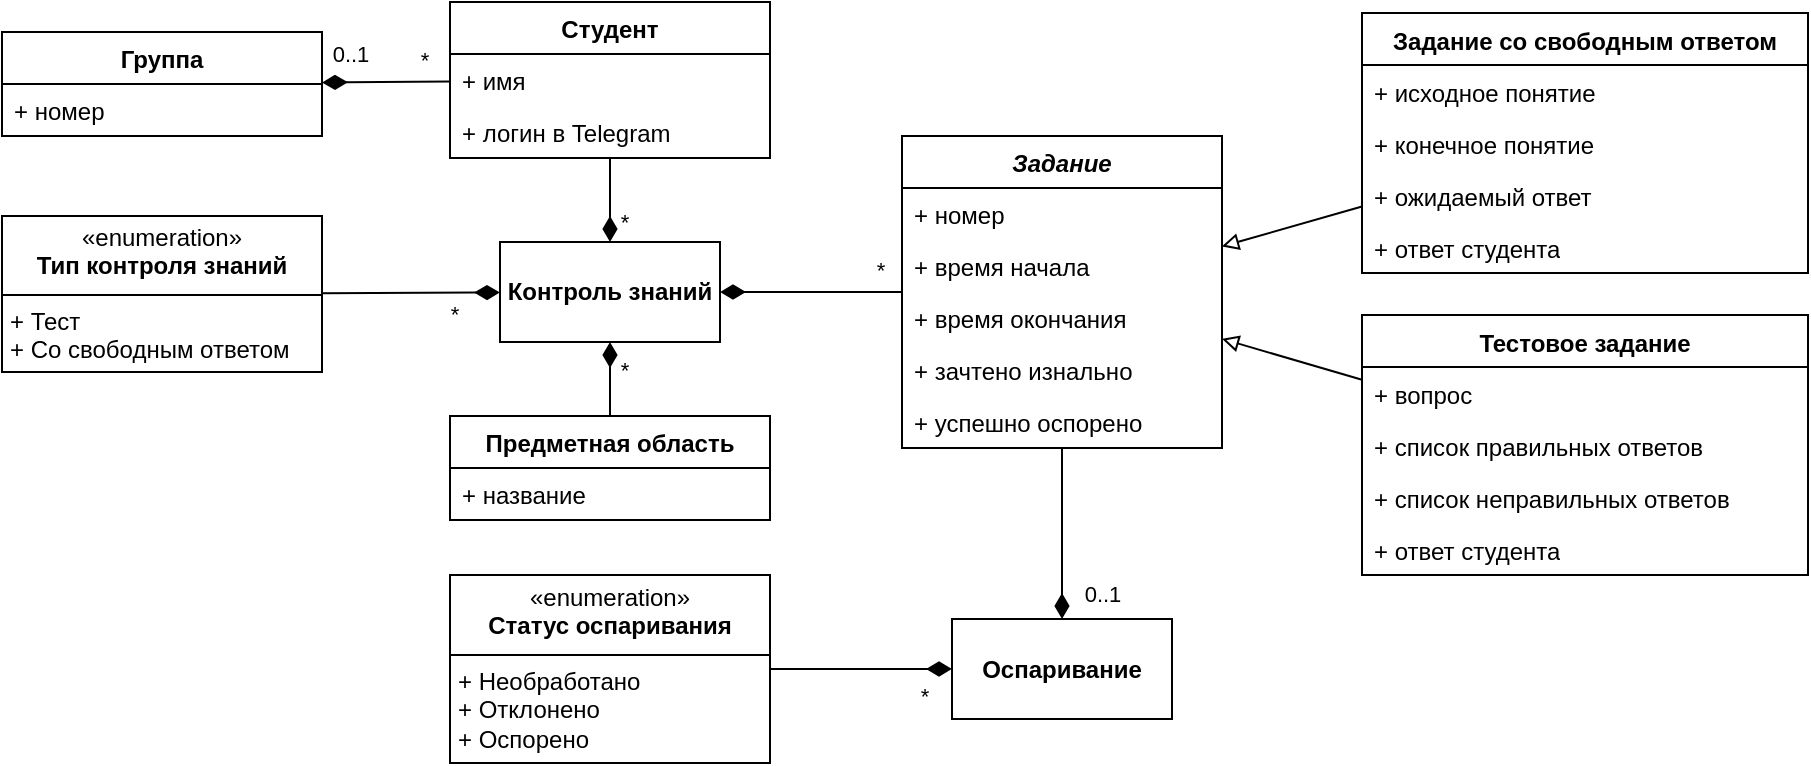 <mxfile version="26.1.1">
  <diagram name="Страница — 1" id="KjR54cfUh2h--IEu27Yo">
    <mxGraphModel dx="1407" dy="570" grid="1" gridSize="10" guides="1" tooltips="1" connect="1" arrows="1" fold="1" page="1" pageScale="1" pageWidth="827" pageHeight="1169" math="0" shadow="0">
      <root>
        <mxCell id="0" />
        <mxCell id="1" parent="0" />
        <mxCell id="Y5O7ZuF1NY75remDHEEP-1" value="Студент" style="swimlane;fontStyle=1;align=center;verticalAlign=top;childLayout=stackLayout;horizontal=1;startSize=26;horizontalStack=0;resizeParent=1;resizeParentMax=0;resizeLast=0;collapsible=1;marginBottom=0;whiteSpace=wrap;html=1;" parent="1" vertex="1">
          <mxGeometry x="334" y="393" width="160" height="78" as="geometry" />
        </mxCell>
        <mxCell id="Y5O7ZuF1NY75remDHEEP-2" value="+ имя" style="text;strokeColor=none;fillColor=none;align=left;verticalAlign=top;spacingLeft=4;spacingRight=4;overflow=hidden;rotatable=0;points=[[0,0.5],[1,0.5]];portConstraint=eastwest;whiteSpace=wrap;html=1;" parent="Y5O7ZuF1NY75remDHEEP-1" vertex="1">
          <mxGeometry y="26" width="160" height="26" as="geometry" />
        </mxCell>
        <mxCell id="Y5O7ZuF1NY75remDHEEP-6" value="+ логин в Telegram" style="text;strokeColor=none;fillColor=none;align=left;verticalAlign=top;spacingLeft=4;spacingRight=4;overflow=hidden;rotatable=0;points=[[0,0.5],[1,0.5]];portConstraint=eastwest;whiteSpace=wrap;html=1;" parent="Y5O7ZuF1NY75remDHEEP-1" vertex="1">
          <mxGeometry y="52" width="160" height="26" as="geometry" />
        </mxCell>
        <mxCell id="Y5O7ZuF1NY75remDHEEP-7" value="Группа" style="swimlane;fontStyle=1;align=center;verticalAlign=top;childLayout=stackLayout;horizontal=1;startSize=26;horizontalStack=0;resizeParent=1;resizeParentMax=0;resizeLast=0;collapsible=1;marginBottom=0;whiteSpace=wrap;html=1;" parent="1" vertex="1">
          <mxGeometry x="110" y="408" width="160" height="52" as="geometry" />
        </mxCell>
        <mxCell id="Y5O7ZuF1NY75remDHEEP-8" value="+ номер" style="text;strokeColor=none;fillColor=none;align=left;verticalAlign=top;spacingLeft=4;spacingRight=4;overflow=hidden;rotatable=0;points=[[0,0.5],[1,0.5]];portConstraint=eastwest;whiteSpace=wrap;html=1;" parent="Y5O7ZuF1NY75remDHEEP-7" vertex="1">
          <mxGeometry y="26" width="160" height="26" as="geometry" />
        </mxCell>
        <mxCell id="Y5O7ZuF1NY75remDHEEP-10" value="" style="endArrow=diamondThin;endFill=1;endSize=10;html=1;rounded=0;" parent="1" source="Y5O7ZuF1NY75remDHEEP-1" target="Y5O7ZuF1NY75remDHEEP-7" edge="1">
          <mxGeometry width="160" relative="1" as="geometry">
            <mxPoint x="450" y="490" as="sourcePoint" />
            <mxPoint x="610" y="490" as="targetPoint" />
          </mxGeometry>
        </mxCell>
        <mxCell id="Y5O7ZuF1NY75remDHEEP-11" value="0..1" style="edgeLabel;html=1;align=center;verticalAlign=middle;resizable=0;points=[];" parent="Y5O7ZuF1NY75remDHEEP-10" vertex="1" connectable="0">
          <mxGeometry x="-0.845" y="1" relative="1" as="geometry">
            <mxPoint x="-45" y="-15" as="offset" />
          </mxGeometry>
        </mxCell>
        <mxCell id="Y5O7ZuF1NY75remDHEEP-12" value="*" style="edgeLabel;html=1;align=center;verticalAlign=middle;resizable=0;points=[];" parent="Y5O7ZuF1NY75remDHEEP-10" vertex="1" connectable="0">
          <mxGeometry x="0.699" y="-1" relative="1" as="geometry">
            <mxPoint x="41" y="-10" as="offset" />
          </mxGeometry>
        </mxCell>
        <mxCell id="Y5O7ZuF1NY75remDHEEP-16" value="" style="endArrow=diamondThin;endFill=1;endSize=10;html=1;rounded=0;" parent="1" source="Y5O7ZuF1NY75remDHEEP-1" target="wnISGloHh-4gImW_wK-5-1" edge="1">
          <mxGeometry width="160" relative="1" as="geometry">
            <mxPoint x="500" y="429" as="sourcePoint" />
            <mxPoint x="414" y="512" as="targetPoint" />
          </mxGeometry>
        </mxCell>
        <mxCell id="36b95QFSxjrO5mWzAh7E-31" value="*" style="edgeLabel;html=1;align=center;verticalAlign=middle;resizable=0;points=[];" parent="Y5O7ZuF1NY75remDHEEP-16" vertex="1" connectable="0">
          <mxGeometry x="0.295" y="-1" relative="1" as="geometry">
            <mxPoint x="8" y="5" as="offset" />
          </mxGeometry>
        </mxCell>
        <mxCell id="Y5O7ZuF1NY75remDHEEP-20" value="Предметная область" style="swimlane;fontStyle=1;align=center;verticalAlign=top;childLayout=stackLayout;horizontal=1;startSize=26;horizontalStack=0;resizeParent=1;resizeParentMax=0;resizeLast=0;collapsible=1;marginBottom=0;whiteSpace=wrap;html=1;" parent="1" vertex="1">
          <mxGeometry x="334" y="600" width="160" height="52" as="geometry" />
        </mxCell>
        <mxCell id="Y5O7ZuF1NY75remDHEEP-21" value="+ название" style="text;strokeColor=none;fillColor=none;align=left;verticalAlign=top;spacingLeft=4;spacingRight=4;overflow=hidden;rotatable=0;points=[[0,0.5],[1,0.5]];portConstraint=eastwest;whiteSpace=wrap;html=1;" parent="Y5O7ZuF1NY75remDHEEP-20" vertex="1">
          <mxGeometry y="26" width="160" height="26" as="geometry" />
        </mxCell>
        <mxCell id="Y5O7ZuF1NY75remDHEEP-22" value="" style="endArrow=diamondThin;endFill=1;endSize=10;html=1;rounded=0;" parent="1" source="Y5O7ZuF1NY75remDHEEP-20" target="wnISGloHh-4gImW_wK-5-1" edge="1">
          <mxGeometry width="160" relative="1" as="geometry">
            <mxPoint x="420" y="468" as="sourcePoint" />
            <mxPoint x="414" y="564" as="targetPoint" />
          </mxGeometry>
        </mxCell>
        <mxCell id="Y5O7ZuF1NY75remDHEEP-24" value="*" style="edgeLabel;html=1;align=center;verticalAlign=middle;resizable=0;points=[];" parent="Y5O7ZuF1NY75remDHEEP-22" vertex="1" connectable="0">
          <mxGeometry x="0.147" relative="1" as="geometry">
            <mxPoint x="7" y="-2" as="offset" />
          </mxGeometry>
        </mxCell>
        <mxCell id="Y5O7ZuF1NY75remDHEEP-34" value="&lt;i&gt;Задание&lt;/i&gt;" style="swimlane;fontStyle=1;align=center;verticalAlign=top;childLayout=stackLayout;horizontal=1;startSize=26;horizontalStack=0;resizeParent=1;resizeParentMax=0;resizeLast=0;collapsible=1;marginBottom=0;whiteSpace=wrap;html=1;" parent="1" vertex="1">
          <mxGeometry x="560" y="460" width="160" height="156" as="geometry" />
        </mxCell>
        <mxCell id="Y5O7ZuF1NY75remDHEEP-35" value="+ номер" style="text;strokeColor=none;fillColor=none;align=left;verticalAlign=top;spacingLeft=4;spacingRight=4;overflow=hidden;rotatable=0;points=[[0,0.5],[1,0.5]];portConstraint=eastwest;whiteSpace=wrap;html=1;" parent="Y5O7ZuF1NY75remDHEEP-34" vertex="1">
          <mxGeometry y="26" width="160" height="26" as="geometry" />
        </mxCell>
        <mxCell id="Y5O7ZuF1NY75remDHEEP-38" value="+ время начала" style="text;strokeColor=none;fillColor=none;align=left;verticalAlign=top;spacingLeft=4;spacingRight=4;overflow=hidden;rotatable=0;points=[[0,0.5],[1,0.5]];portConstraint=eastwest;whiteSpace=wrap;html=1;" parent="Y5O7ZuF1NY75remDHEEP-34" vertex="1">
          <mxGeometry y="52" width="160" height="26" as="geometry" />
        </mxCell>
        <mxCell id="Y5O7ZuF1NY75remDHEEP-44" value="+ время окончания" style="text;strokeColor=none;fillColor=none;align=left;verticalAlign=top;spacingLeft=4;spacingRight=4;overflow=hidden;rotatable=0;points=[[0,0.5],[1,0.5]];portConstraint=eastwest;whiteSpace=wrap;html=1;" parent="Y5O7ZuF1NY75remDHEEP-34" vertex="1">
          <mxGeometry y="78" width="160" height="26" as="geometry" />
        </mxCell>
        <mxCell id="Y5O7ZuF1NY75remDHEEP-43" value="+ зачтено изнально" style="text;strokeColor=none;fillColor=none;align=left;verticalAlign=top;spacingLeft=4;spacingRight=4;overflow=hidden;rotatable=0;points=[[0,0.5],[1,0.5]];portConstraint=eastwest;whiteSpace=wrap;html=1;" parent="Y5O7ZuF1NY75remDHEEP-34" vertex="1">
          <mxGeometry y="104" width="160" height="26" as="geometry" />
        </mxCell>
        <mxCell id="36b95QFSxjrO5mWzAh7E-32" value="+ успешно оспорено" style="text;strokeColor=none;fillColor=none;align=left;verticalAlign=top;spacingLeft=4;spacingRight=4;overflow=hidden;rotatable=0;points=[[0,0.5],[1,0.5]];portConstraint=eastwest;whiteSpace=wrap;html=1;" parent="Y5O7ZuF1NY75remDHEEP-34" vertex="1">
          <mxGeometry y="130" width="160" height="26" as="geometry" />
        </mxCell>
        <mxCell id="Y5O7ZuF1NY75remDHEEP-46" value="&lt;b&gt;Оспаривание&lt;/b&gt;" style="html=1;whiteSpace=wrap;" parent="1" vertex="1">
          <mxGeometry x="585" y="701.5" width="110" height="50" as="geometry" />
        </mxCell>
        <mxCell id="Y5O7ZuF1NY75remDHEEP-47" value="" style="endArrow=diamondThin;endFill=1;endSize=10;html=1;rounded=0;" parent="1" source="Y5O7ZuF1NY75remDHEEP-34" target="Y5O7ZuF1NY75remDHEEP-46" edge="1">
          <mxGeometry width="160" relative="1" as="geometry">
            <mxPoint x="220" y="429" as="sourcePoint" />
            <mxPoint x="300" y="429" as="targetPoint" />
          </mxGeometry>
        </mxCell>
        <mxCell id="36b95QFSxjrO5mWzAh7E-33" value="0..1" style="edgeLabel;html=1;align=center;verticalAlign=middle;resizable=0;points=[];" parent="Y5O7ZuF1NY75remDHEEP-47" vertex="1" connectable="0">
          <mxGeometry x="0.7" y="2" relative="1" as="geometry">
            <mxPoint x="18" as="offset" />
          </mxGeometry>
        </mxCell>
        <mxCell id="Y5O7ZuF1NY75remDHEEP-50" value="&lt;p style=&quot;margin:0px;margin-top:4px;text-align:center;&quot;&gt;«enumeration»&lt;br&gt;&lt;b&gt;Статус оспаривания&lt;/b&gt;&lt;br&gt;&lt;/p&gt;&lt;hr size=&quot;1&quot; style=&quot;border-style:solid;&quot;&gt;&lt;p style=&quot;margin:0px;margin-left:4px;&quot;&gt;+ Необработано&lt;/p&gt;&lt;p style=&quot;margin:0px;margin-left:4px;&quot;&gt;+ Отклонено&lt;/p&gt;&lt;p style=&quot;margin:0px;margin-left:4px;&quot;&gt;+ Оспорено&lt;/p&gt;" style="verticalAlign=top;align=left;overflow=fill;html=1;whiteSpace=wrap;" parent="1" vertex="1">
          <mxGeometry x="334" y="679.5" width="160" height="94" as="geometry" />
        </mxCell>
        <mxCell id="Y5O7ZuF1NY75remDHEEP-51" value="" style="endArrow=diamondThin;endFill=1;endSize=10;html=1;rounded=0;" parent="1" source="Y5O7ZuF1NY75remDHEEP-50" target="Y5O7ZuF1NY75remDHEEP-46" edge="1">
          <mxGeometry width="160" relative="1" as="geometry">
            <mxPoint x="650" y="726" as="sourcePoint" />
            <mxPoint x="650" y="769" as="targetPoint" />
          </mxGeometry>
        </mxCell>
        <mxCell id="36b95QFSxjrO5mWzAh7E-35" value="*" style="edgeLabel;html=1;align=center;verticalAlign=middle;resizable=0;points=[];" parent="Y5O7ZuF1NY75remDHEEP-51" vertex="1" connectable="0">
          <mxGeometry x="0.608" relative="1" as="geometry">
            <mxPoint x="4" y="13" as="offset" />
          </mxGeometry>
        </mxCell>
        <mxCell id="36b95QFSxjrO5mWzAh7E-10" value="Задание со свободным ответом" style="swimlane;fontStyle=1;align=center;verticalAlign=top;childLayout=stackLayout;horizontal=1;startSize=26;horizontalStack=0;resizeParent=1;resizeParentMax=0;resizeLast=0;collapsible=1;marginBottom=0;whiteSpace=wrap;html=1;" parent="1" vertex="1">
          <mxGeometry x="790" y="398.5" width="223" height="130" as="geometry" />
        </mxCell>
        <mxCell id="36b95QFSxjrO5mWzAh7E-12" value="+ исходное понятие" style="text;strokeColor=none;fillColor=none;align=left;verticalAlign=top;spacingLeft=4;spacingRight=4;overflow=hidden;rotatable=0;points=[[0,0.5],[1,0.5]];portConstraint=eastwest;whiteSpace=wrap;html=1;" parent="36b95QFSxjrO5mWzAh7E-10" vertex="1">
          <mxGeometry y="26" width="223" height="26" as="geometry" />
        </mxCell>
        <mxCell id="36b95QFSxjrO5mWzAh7E-13" value="+ конечное понятие" style="text;strokeColor=none;fillColor=none;align=left;verticalAlign=top;spacingLeft=4;spacingRight=4;overflow=hidden;rotatable=0;points=[[0,0.5],[1,0.5]];portConstraint=eastwest;whiteSpace=wrap;html=1;" parent="36b95QFSxjrO5mWzAh7E-10" vertex="1">
          <mxGeometry y="52" width="223" height="26" as="geometry" />
        </mxCell>
        <mxCell id="36b95QFSxjrO5mWzAh7E-14" value="+ ожидаемый ответ" style="text;strokeColor=none;fillColor=none;align=left;verticalAlign=top;spacingLeft=4;spacingRight=4;overflow=hidden;rotatable=0;points=[[0,0.5],[1,0.5]];portConstraint=eastwest;whiteSpace=wrap;html=1;" parent="36b95QFSxjrO5mWzAh7E-10" vertex="1">
          <mxGeometry y="78" width="223" height="26" as="geometry" />
        </mxCell>
        <mxCell id="36b95QFSxjrO5mWzAh7E-15" value="+ ответ студента" style="text;strokeColor=none;fillColor=none;align=left;verticalAlign=top;spacingLeft=4;spacingRight=4;overflow=hidden;rotatable=0;points=[[0,0.5],[1,0.5]];portConstraint=eastwest;whiteSpace=wrap;html=1;" parent="36b95QFSxjrO5mWzAh7E-10" vertex="1">
          <mxGeometry y="104" width="223" height="26" as="geometry" />
        </mxCell>
        <mxCell id="36b95QFSxjrO5mWzAh7E-19" value="Тестовое задание" style="swimlane;fontStyle=1;align=center;verticalAlign=top;childLayout=stackLayout;horizontal=1;startSize=26;horizontalStack=0;resizeParent=1;resizeParentMax=0;resizeLast=0;collapsible=1;marginBottom=0;whiteSpace=wrap;html=1;" parent="1" vertex="1">
          <mxGeometry x="790" y="549.5" width="223" height="130" as="geometry" />
        </mxCell>
        <mxCell id="36b95QFSxjrO5mWzAh7E-21" value="+ вопрос" style="text;strokeColor=none;fillColor=none;align=left;verticalAlign=top;spacingLeft=4;spacingRight=4;overflow=hidden;rotatable=0;points=[[0,0.5],[1,0.5]];portConstraint=eastwest;whiteSpace=wrap;html=1;" parent="36b95QFSxjrO5mWzAh7E-19" vertex="1">
          <mxGeometry y="26" width="223" height="26" as="geometry" />
        </mxCell>
        <mxCell id="36b95QFSxjrO5mWzAh7E-22" value="+ список правильных ответов" style="text;strokeColor=none;fillColor=none;align=left;verticalAlign=top;spacingLeft=4;spacingRight=4;overflow=hidden;rotatable=0;points=[[0,0.5],[1,0.5]];portConstraint=eastwest;whiteSpace=wrap;html=1;" parent="36b95QFSxjrO5mWzAh7E-19" vertex="1">
          <mxGeometry y="52" width="223" height="26" as="geometry" />
        </mxCell>
        <mxCell id="36b95QFSxjrO5mWzAh7E-23" value="+ список неправильных ответов" style="text;strokeColor=none;fillColor=none;align=left;verticalAlign=top;spacingLeft=4;spacingRight=4;overflow=hidden;rotatable=0;points=[[0,0.5],[1,0.5]];portConstraint=eastwest;whiteSpace=wrap;html=1;" parent="36b95QFSxjrO5mWzAh7E-19" vertex="1">
          <mxGeometry y="78" width="223" height="26" as="geometry" />
        </mxCell>
        <mxCell id="36b95QFSxjrO5mWzAh7E-24" value="+ ответ студента" style="text;strokeColor=none;fillColor=none;align=left;verticalAlign=top;spacingLeft=4;spacingRight=4;overflow=hidden;rotatable=0;points=[[0,0.5],[1,0.5]];portConstraint=eastwest;whiteSpace=wrap;html=1;" parent="36b95QFSxjrO5mWzAh7E-19" vertex="1">
          <mxGeometry y="104" width="223" height="26" as="geometry" />
        </mxCell>
        <mxCell id="36b95QFSxjrO5mWzAh7E-26" value="&lt;p style=&quot;margin:0px;margin-top:4px;text-align:center;&quot;&gt;«enumeration»&lt;br&gt;&lt;b&gt;Тип контроля знаний&lt;/b&gt;&lt;br&gt;&lt;/p&gt;&lt;hr size=&quot;1&quot; style=&quot;border-style:solid;&quot;&gt;&lt;p style=&quot;margin:0px;margin-left:4px;&quot;&gt;+ Тест&lt;/p&gt;&lt;p style=&quot;margin:0px;margin-left:4px;&quot;&gt;+ Со свободным ответом&lt;/p&gt;" style="verticalAlign=top;align=left;overflow=fill;html=1;whiteSpace=wrap;" parent="1" vertex="1">
          <mxGeometry x="110" y="500" width="160" height="78" as="geometry" />
        </mxCell>
        <mxCell id="36b95QFSxjrO5mWzAh7E-27" value="" style="endArrow=diamondThin;endFill=1;endSize=10;html=1;rounded=0;" parent="1" source="36b95QFSxjrO5mWzAh7E-26" target="wnISGloHh-4gImW_wK-5-1" edge="1">
          <mxGeometry width="160" relative="1" as="geometry">
            <mxPoint x="504" y="777" as="sourcePoint" />
            <mxPoint x="334" y="538.357" as="targetPoint" />
          </mxGeometry>
        </mxCell>
        <mxCell id="36b95QFSxjrO5mWzAh7E-36" value="*" style="edgeLabel;html=1;align=center;verticalAlign=middle;resizable=0;points=[];" parent="36b95QFSxjrO5mWzAh7E-27" vertex="1" connectable="0">
          <mxGeometry x="0.2" y="-2" relative="1" as="geometry">
            <mxPoint x="12" y="8" as="offset" />
          </mxGeometry>
        </mxCell>
        <mxCell id="36b95QFSxjrO5mWzAh7E-28" value="" style="endArrow=block;html=1;rounded=0;endFill=0;" parent="1" source="36b95QFSxjrO5mWzAh7E-10" target="Y5O7ZuF1NY75remDHEEP-34" edge="1">
          <mxGeometry width="50" height="50" relative="1" as="geometry">
            <mxPoint x="510" y="587.5" as="sourcePoint" />
            <mxPoint x="720" y="513.167" as="targetPoint" />
          </mxGeometry>
        </mxCell>
        <mxCell id="36b95QFSxjrO5mWzAh7E-29" value="" style="endArrow=block;html=1;rounded=0;endFill=0;" parent="1" source="36b95QFSxjrO5mWzAh7E-19" target="Y5O7ZuF1NY75remDHEEP-34" edge="1">
          <mxGeometry width="50" height="50" relative="1" as="geometry">
            <mxPoint x="797" y="548.5" as="sourcePoint" />
            <mxPoint x="720" y="559.362" as="targetPoint" />
          </mxGeometry>
        </mxCell>
        <mxCell id="36b95QFSxjrO5mWzAh7E-30" value="" style="endArrow=diamondThin;endFill=1;endSize=10;html=1;rounded=0;" parent="1" source="Y5O7ZuF1NY75remDHEEP-34" target="wnISGloHh-4gImW_wK-5-1" edge="1">
          <mxGeometry width="160" relative="1" as="geometry">
            <mxPoint x="280" y="549" as="sourcePoint" />
            <mxPoint x="494" y="538" as="targetPoint" />
          </mxGeometry>
        </mxCell>
        <mxCell id="36b95QFSxjrO5mWzAh7E-34" value="*" style="edgeLabel;html=1;align=center;verticalAlign=middle;resizable=0;points=[];" parent="36b95QFSxjrO5mWzAh7E-30" vertex="1" connectable="0">
          <mxGeometry x="-0.76" relative="1" as="geometry">
            <mxPoint y="-11" as="offset" />
          </mxGeometry>
        </mxCell>
        <mxCell id="wnISGloHh-4gImW_wK-5-1" value="&lt;b&gt;Контроль знаний&lt;/b&gt;" style="html=1;whiteSpace=wrap;" vertex="1" parent="1">
          <mxGeometry x="359" y="513" width="110" height="50" as="geometry" />
        </mxCell>
      </root>
    </mxGraphModel>
  </diagram>
</mxfile>

